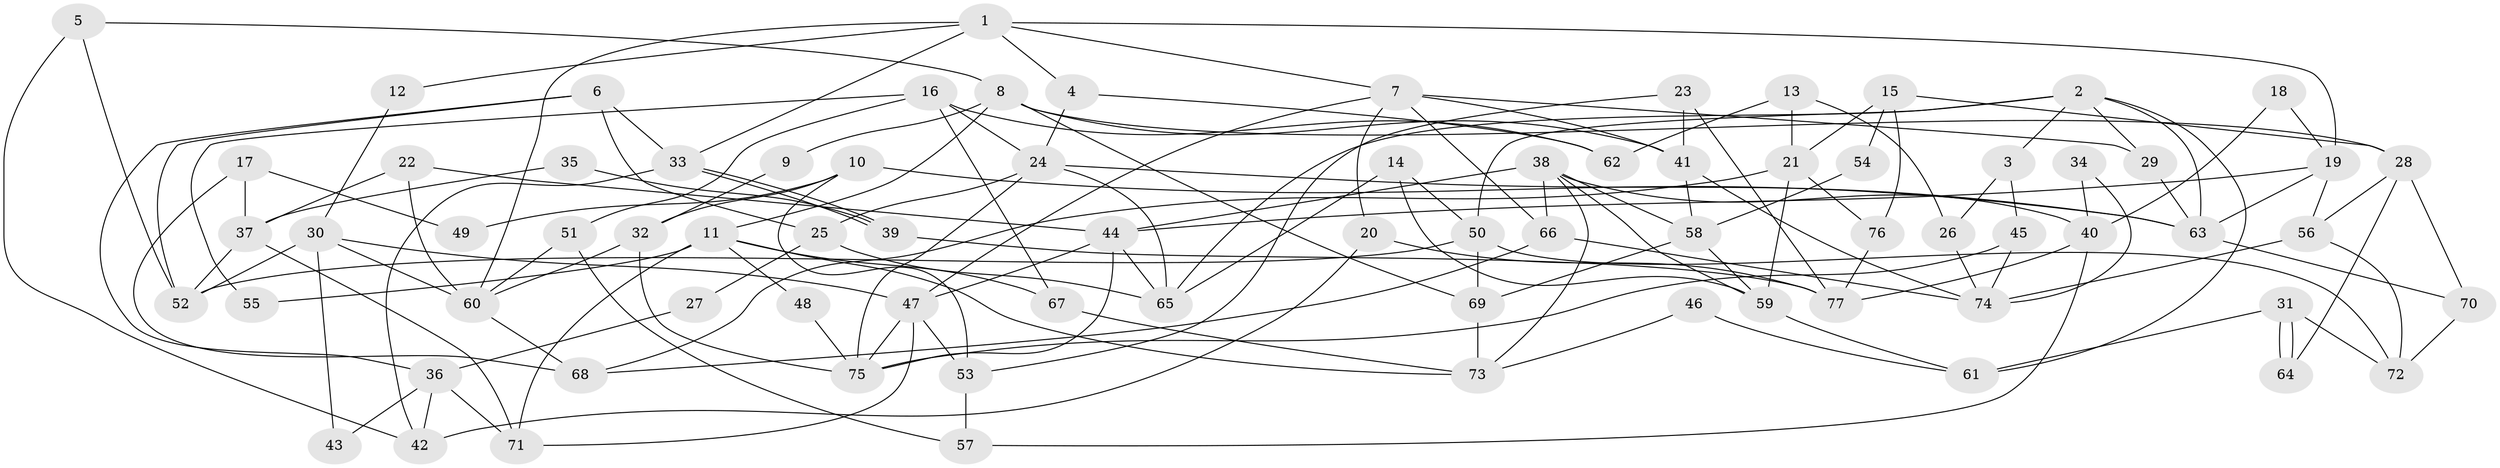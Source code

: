 // Generated by graph-tools (version 1.1) at 2025/50/03/09/25 03:50:13]
// undirected, 77 vertices, 154 edges
graph export_dot {
graph [start="1"]
  node [color=gray90,style=filled];
  1;
  2;
  3;
  4;
  5;
  6;
  7;
  8;
  9;
  10;
  11;
  12;
  13;
  14;
  15;
  16;
  17;
  18;
  19;
  20;
  21;
  22;
  23;
  24;
  25;
  26;
  27;
  28;
  29;
  30;
  31;
  32;
  33;
  34;
  35;
  36;
  37;
  38;
  39;
  40;
  41;
  42;
  43;
  44;
  45;
  46;
  47;
  48;
  49;
  50;
  51;
  52;
  53;
  54;
  55;
  56;
  57;
  58;
  59;
  60;
  61;
  62;
  63;
  64;
  65;
  66;
  67;
  68;
  69;
  70;
  71;
  72;
  73;
  74;
  75;
  76;
  77;
  1 -- 60;
  1 -- 19;
  1 -- 4;
  1 -- 7;
  1 -- 12;
  1 -- 33;
  2 -- 65;
  2 -- 63;
  2 -- 3;
  2 -- 29;
  2 -- 50;
  2 -- 61;
  3 -- 45;
  3 -- 26;
  4 -- 24;
  4 -- 62;
  5 -- 52;
  5 -- 8;
  5 -- 42;
  6 -- 33;
  6 -- 36;
  6 -- 25;
  6 -- 52;
  7 -- 66;
  7 -- 20;
  7 -- 29;
  7 -- 41;
  7 -- 47;
  8 -- 41;
  8 -- 11;
  8 -- 9;
  8 -- 28;
  8 -- 69;
  9 -- 32;
  10 -- 32;
  10 -- 63;
  10 -- 49;
  10 -- 53;
  11 -- 71;
  11 -- 67;
  11 -- 48;
  11 -- 55;
  11 -- 73;
  12 -- 30;
  13 -- 26;
  13 -- 62;
  13 -- 21;
  14 -- 50;
  14 -- 59;
  14 -- 65;
  15 -- 21;
  15 -- 76;
  15 -- 28;
  15 -- 54;
  16 -- 51;
  16 -- 24;
  16 -- 55;
  16 -- 62;
  16 -- 67;
  17 -- 68;
  17 -- 37;
  17 -- 49;
  18 -- 19;
  18 -- 40;
  19 -- 56;
  19 -- 44;
  19 -- 63;
  20 -- 42;
  20 -- 77;
  21 -- 59;
  21 -- 68;
  21 -- 76;
  22 -- 60;
  22 -- 44;
  22 -- 37;
  23 -- 41;
  23 -- 53;
  23 -- 77;
  24 -- 65;
  24 -- 63;
  24 -- 25;
  24 -- 75;
  25 -- 27;
  25 -- 65;
  26 -- 74;
  27 -- 36;
  28 -- 56;
  28 -- 64;
  28 -- 70;
  29 -- 63;
  30 -- 47;
  30 -- 52;
  30 -- 43;
  30 -- 60;
  31 -- 64;
  31 -- 64;
  31 -- 61;
  31 -- 72;
  32 -- 75;
  32 -- 60;
  33 -- 39;
  33 -- 39;
  33 -- 42;
  34 -- 74;
  34 -- 40;
  35 -- 37;
  35 -- 39;
  36 -- 71;
  36 -- 42;
  36 -- 43;
  37 -- 52;
  37 -- 71;
  38 -- 73;
  38 -- 44;
  38 -- 40;
  38 -- 58;
  38 -- 59;
  38 -- 66;
  39 -- 77;
  40 -- 77;
  40 -- 57;
  41 -- 58;
  41 -- 74;
  44 -- 65;
  44 -- 47;
  44 -- 75;
  45 -- 75;
  45 -- 74;
  46 -- 73;
  46 -- 61;
  47 -- 75;
  47 -- 53;
  47 -- 71;
  48 -- 75;
  50 -- 72;
  50 -- 52;
  50 -- 69;
  51 -- 57;
  51 -- 60;
  53 -- 57;
  54 -- 58;
  56 -- 72;
  56 -- 74;
  58 -- 69;
  58 -- 59;
  59 -- 61;
  60 -- 68;
  63 -- 70;
  66 -- 74;
  66 -- 68;
  67 -- 73;
  69 -- 73;
  70 -- 72;
  76 -- 77;
}
